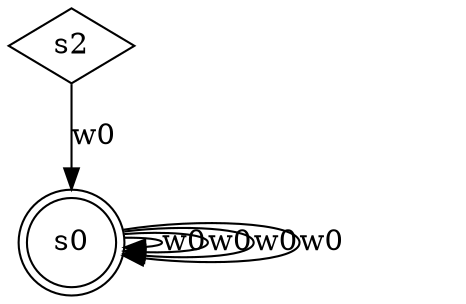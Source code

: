 digraph G {
s2 [shape="diamond"];
s2 [shape="diamond"];
s0->s0[label="w0"];
s0->s0[label="w0"];
s0->s0[label="w0"];
s0->s0[label="w0"];
s0 [shape="doublecircle"];
s0 [shape="doublecircle"];
s2->s0[label="w0"];
}